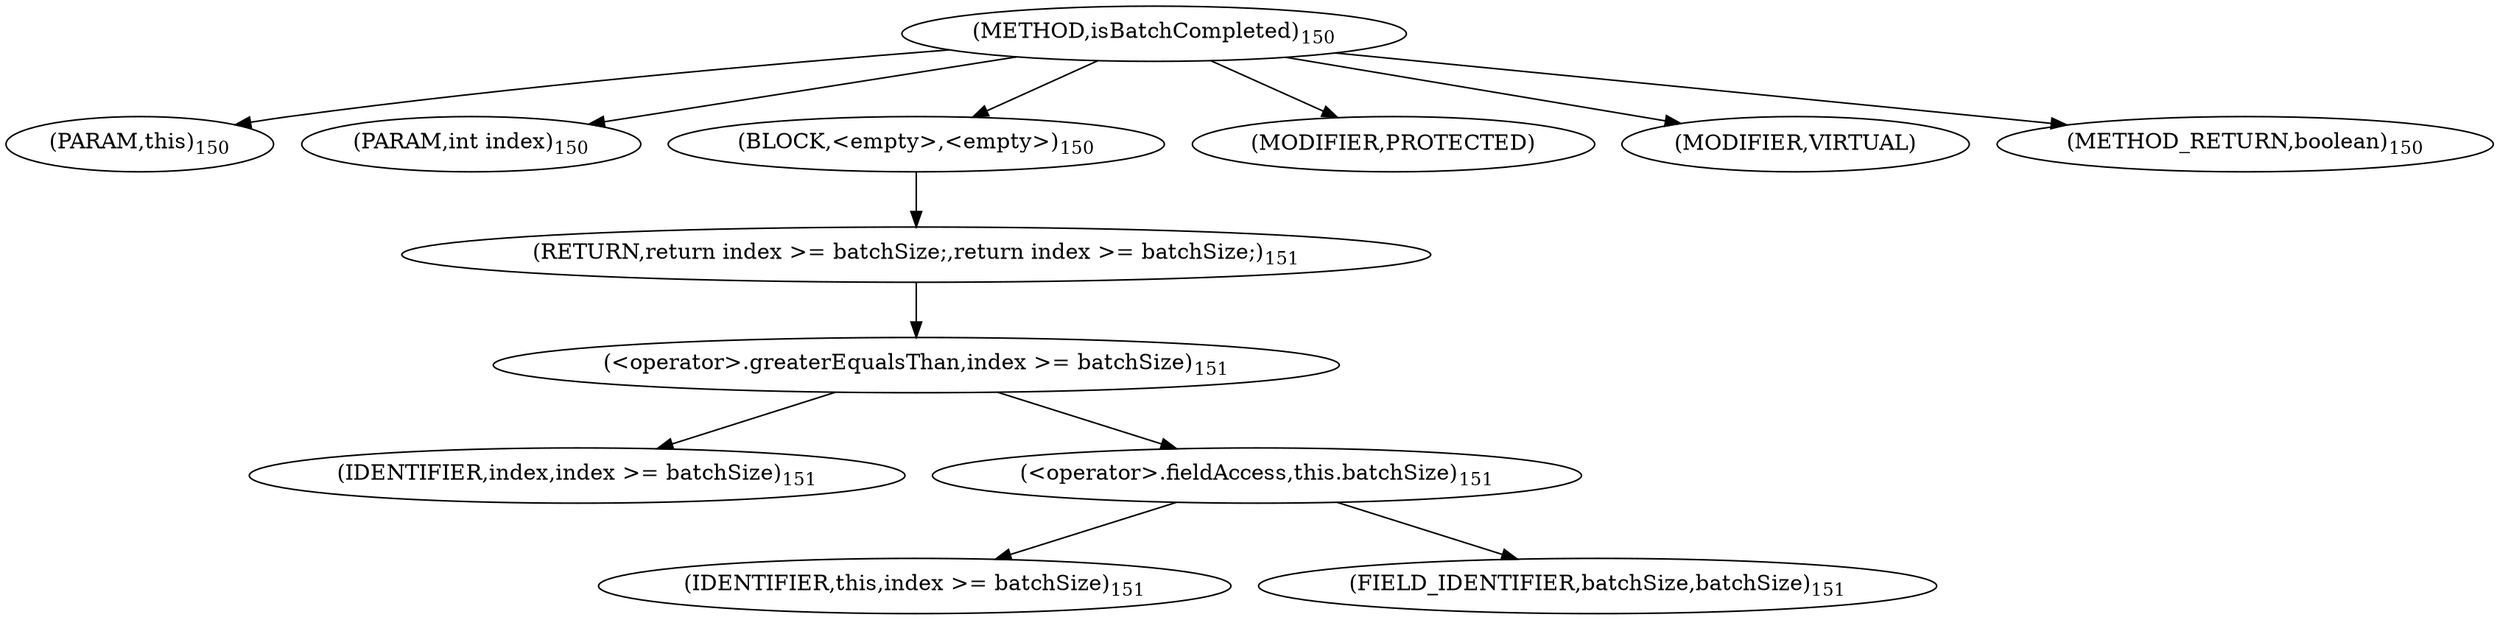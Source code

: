 digraph "isBatchCompleted" {  
"369" [label = <(METHOD,isBatchCompleted)<SUB>150</SUB>> ]
"370" [label = <(PARAM,this)<SUB>150</SUB>> ]
"371" [label = <(PARAM,int index)<SUB>150</SUB>> ]
"372" [label = <(BLOCK,&lt;empty&gt;,&lt;empty&gt;)<SUB>150</SUB>> ]
"373" [label = <(RETURN,return index &gt;= batchSize;,return index &gt;= batchSize;)<SUB>151</SUB>> ]
"374" [label = <(&lt;operator&gt;.greaterEqualsThan,index &gt;= batchSize)<SUB>151</SUB>> ]
"375" [label = <(IDENTIFIER,index,index &gt;= batchSize)<SUB>151</SUB>> ]
"376" [label = <(&lt;operator&gt;.fieldAccess,this.batchSize)<SUB>151</SUB>> ]
"377" [label = <(IDENTIFIER,this,index &gt;= batchSize)<SUB>151</SUB>> ]
"378" [label = <(FIELD_IDENTIFIER,batchSize,batchSize)<SUB>151</SUB>> ]
"379" [label = <(MODIFIER,PROTECTED)> ]
"380" [label = <(MODIFIER,VIRTUAL)> ]
"381" [label = <(METHOD_RETURN,boolean)<SUB>150</SUB>> ]
  "369" -> "370" 
  "369" -> "371" 
  "369" -> "372" 
  "369" -> "379" 
  "369" -> "380" 
  "369" -> "381" 
  "372" -> "373" 
  "373" -> "374" 
  "374" -> "375" 
  "374" -> "376" 
  "376" -> "377" 
  "376" -> "378" 
}
